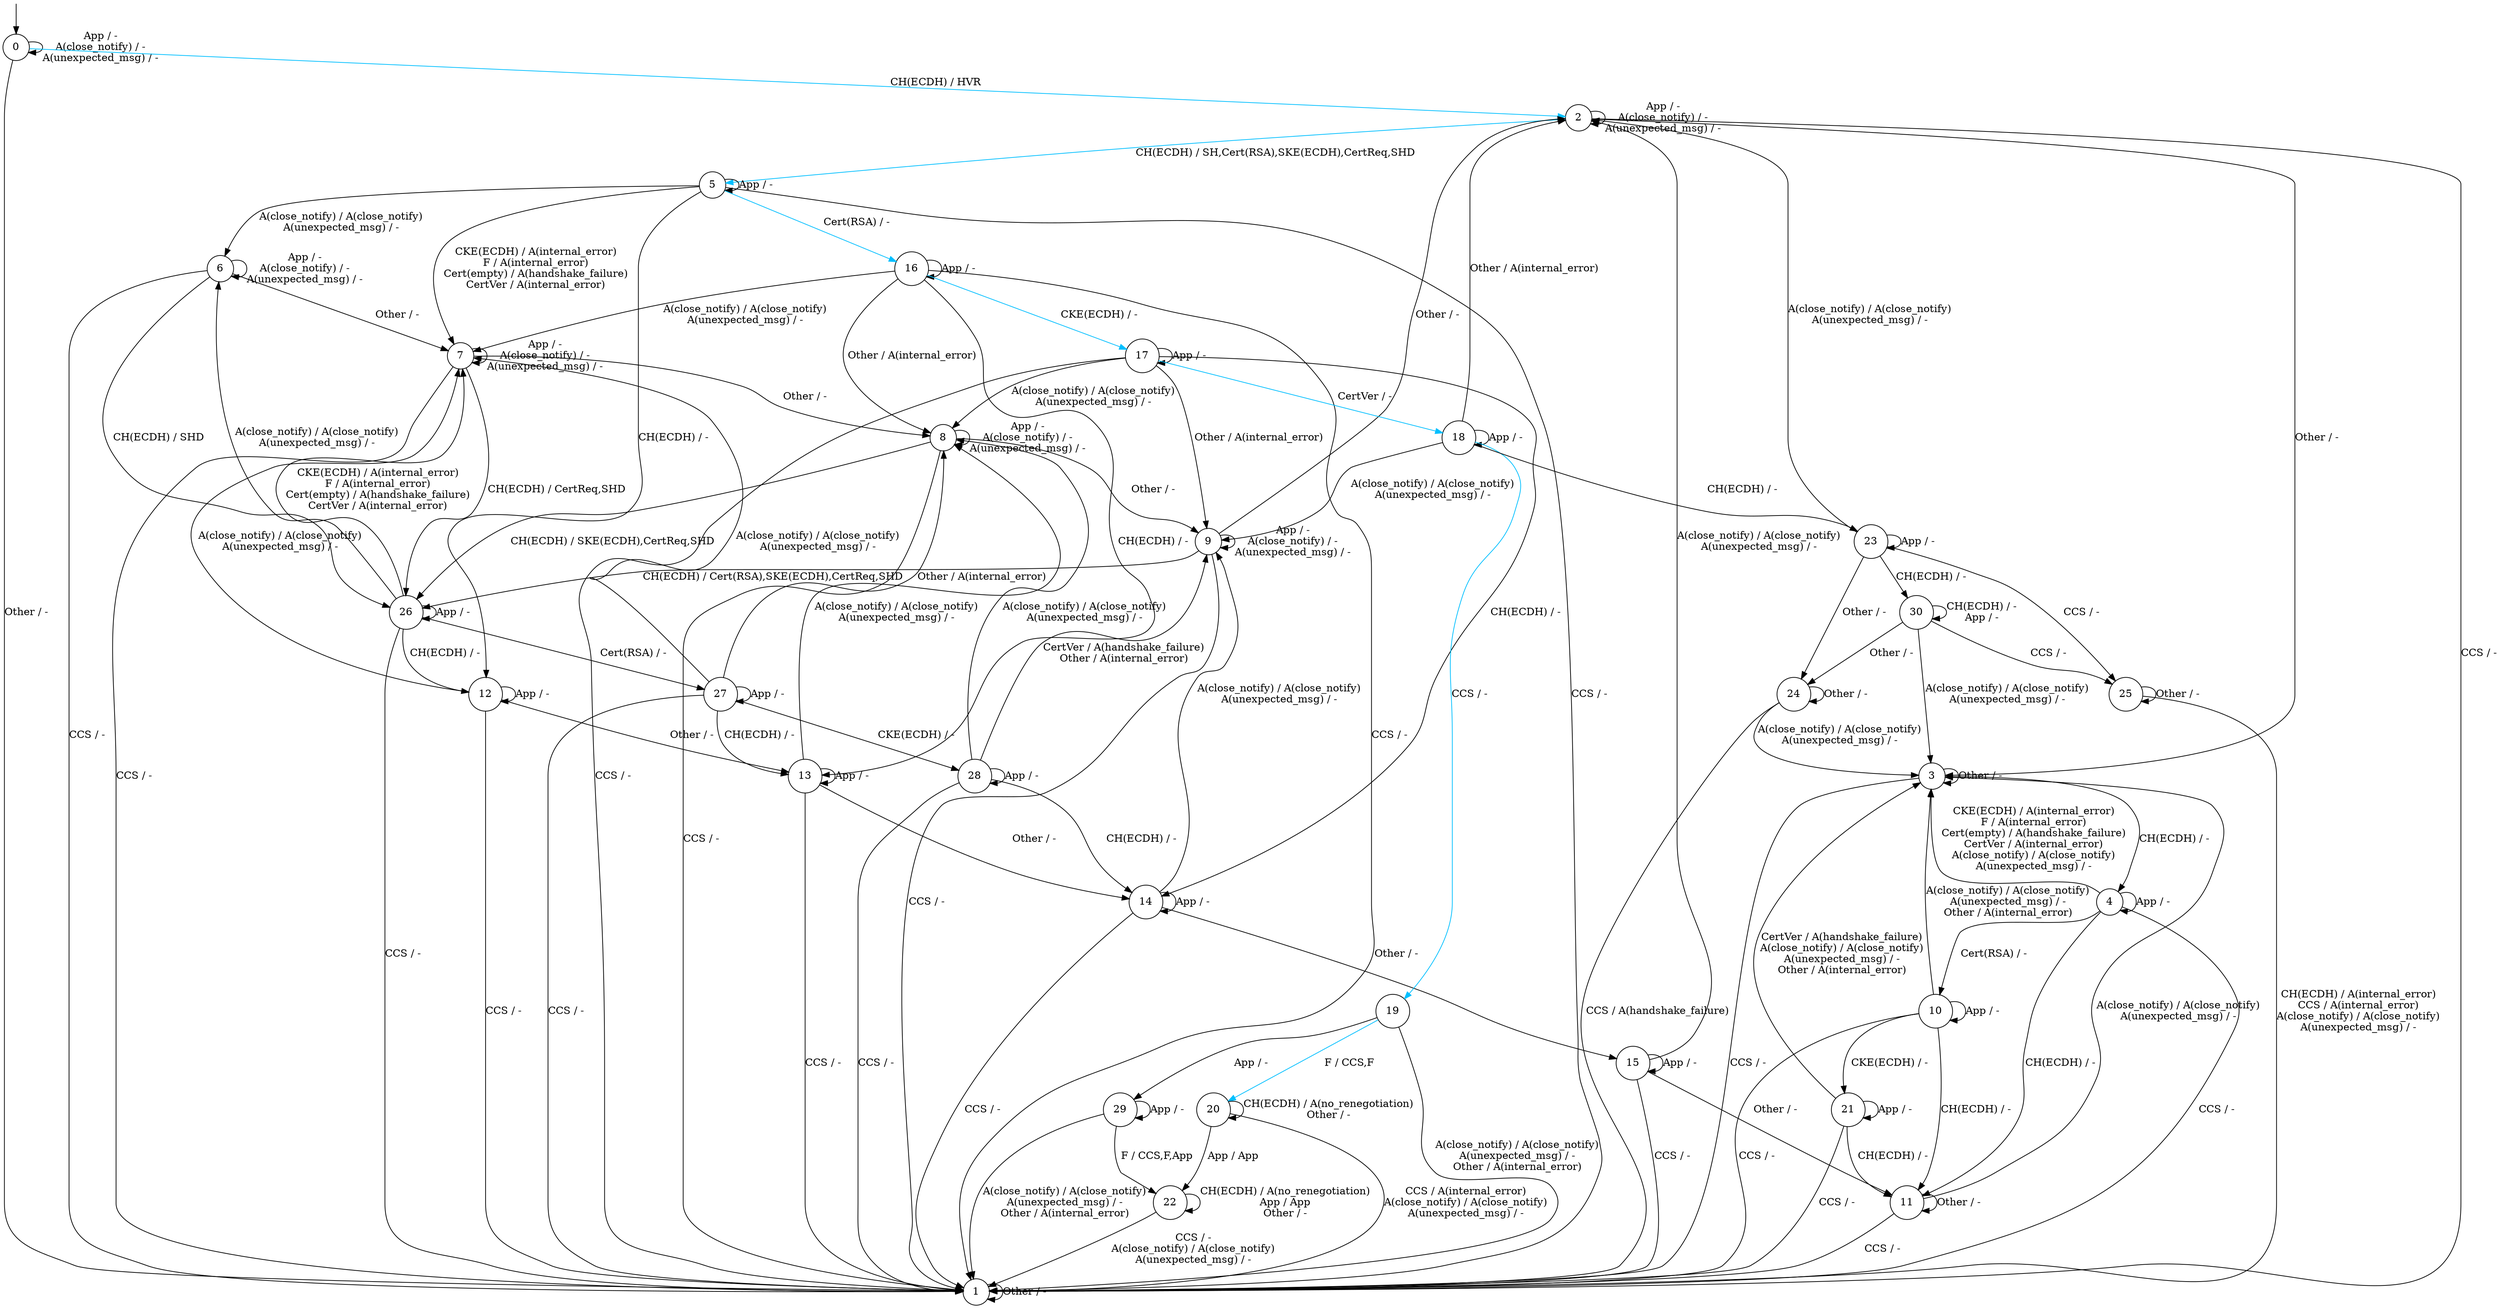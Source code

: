 digraph g {
s0 [label="0", shape="circle"];
s1 [label="1", shape="circle"];
s2 [label="2", shape="circle"];
s3 [label="3", shape="circle"];
s4 [label="4", shape="circle"];
s5 [label="5", shape="circle"];
s6 [label="6", shape="circle"];
s7 [label="7", shape="circle"];
s8 [label="8", shape="circle"];
s9 [label="9", shape="circle"];
s10 [label="10", shape="circle"];
s11 [label="11", shape="circle"];
s12 [label="12", shape="circle"];
s13 [label="13", shape="circle"];
s14 [label="14", shape="circle"];
s15 [label="15", shape="circle"];
s16 [label="16", shape="circle"];
s17 [label="17", shape="circle"];
s18 [label="18", shape="circle"];
s19 [label="19", shape="circle"];
s20 [label="20", shape="circle"];
s21 [label="21", shape="circle"];
s22 [label="22", shape="circle"];
s23 [label="23", shape="circle"];
s24 [label="24", shape="circle"];
s25 [label="25", shape="circle"];
s26 [label="26", shape="circle"];
s27 [label="27", shape="circle"];
s28 [label="28", shape="circle"];
s29 [label="29", shape="circle"];
s30 [label="30", shape="circle"];
s0 -> s2  [color="deepskyblue", label="CH(ECDH) / HVR"];
s0 -> s0  [label="App / -
A(close_notify) / -
A(unexpected_msg) / -"];
s0 -> s1  [label="Other / -"];
s1 -> s1  [label="Other / -"];
s2 -> s5  [color="deepskyblue", label="CH(ECDH) / SH,Cert(RSA),SKE(ECDH),CertReq,SHD"];
s2 -> s1  [label="CCS / -"];
s2 -> s2  [label="App / -
A(close_notify) / -
A(unexpected_msg) / -"];
s2 -> s3  [label="Other / -"];
s3 -> s4  [label="CH(ECDH) / -"];
s3 -> s1  [label="CCS / -"];
s3 -> s3  [label="Other / -"];
s4 -> s11  [label="CH(ECDH) / -"];
s4 -> s3  [label="CKE(ECDH) / A(internal_error)
F / A(internal_error)
Cert(empty) / A(handshake_failure)
CertVer / A(internal_error)
A(close_notify) / A(close_notify)
A(unexpected_msg) / -"];
s4 -> s1  [label="CCS / -"];
s4 -> s4  [label="App / -"];
s4 -> s10  [label="Cert(RSA) / -"];
s5 -> s12  [label="CH(ECDH) / -"];
s5 -> s7  [label="CKE(ECDH) / A(internal_error)
F / A(internal_error)
Cert(empty) / A(handshake_failure)
CertVer / A(internal_error)"];
s5 -> s1  [label="CCS / -"];
s5 -> s5  [label="App / -"];
s5 -> s16  [color="deepskyblue", label="Cert(RSA) / -"];
s5 -> s6  [label="A(close_notify) / A(close_notify)
A(unexpected_msg) / -"];
s6 -> s26  [label="CH(ECDH) / SHD"];
s6 -> s1  [label="CCS / -"];
s6 -> s6  [label="App / -
A(close_notify) / -
A(unexpected_msg) / -"];
s6 -> s7  [label="Other / -"];
s7 -> s26  [label="CH(ECDH) / CertReq,SHD"];
s7 -> s1  [label="CCS / -"];
s7 -> s7  [label="App / -
A(close_notify) / -
A(unexpected_msg) / -"];
s7 -> s8  [label="Other / -"];
s8 -> s26  [label="CH(ECDH) / SKE(ECDH),CertReq,SHD"];
s8 -> s1  [label="CCS / -"];
s8 -> s8  [label="App / -
A(close_notify) / -
A(unexpected_msg) / -"];
s8 -> s9  [label="Other / -"];
s9 -> s26  [label="CH(ECDH) / Cert(RSA),SKE(ECDH),CertReq,SHD"];
s9 -> s1  [label="CCS / -"];
s9 -> s9  [label="App / -
A(close_notify) / -
A(unexpected_msg) / -"];
s9 -> s2  [label="Other / -"];
s10 -> s11  [label="CH(ECDH) / -"];
s10 -> s21  [label="CKE(ECDH) / -"];
s10 -> s1  [label="CCS / -"];
s10 -> s10  [label="App / -"];
s10 -> s3  [label="A(close_notify) / A(close_notify)
A(unexpected_msg) / -
Other / A(internal_error)"];
s11 -> s1  [label="CCS / -"];
s11 -> s3  [label="A(close_notify) / A(close_notify)
A(unexpected_msg) / -"];
s11 -> s11  [label="Other / -"];
s12 -> s1  [label="CCS / -"];
s12 -> s12  [label="App / -"];
s12 -> s7  [label="A(close_notify) / A(close_notify)
A(unexpected_msg) / -"];
s12 -> s13  [label="Other / -"];
s13 -> s1  [label="CCS / -"];
s13 -> s13  [label="App / -"];
s13 -> s8  [label="A(close_notify) / A(close_notify)
A(unexpected_msg) / -"];
s13 -> s14  [label="Other / -"];
s14 -> s1  [label="CCS / -"];
s14 -> s14  [label="App / -"];
s14 -> s9  [label="A(close_notify) / A(close_notify)
A(unexpected_msg) / -"];
s14 -> s15  [label="Other / -"];
s15 -> s1  [label="CCS / -"];
s15 -> s15  [label="App / -"];
s15 -> s2  [label="A(close_notify) / A(close_notify)
A(unexpected_msg) / -"];
s15 -> s11  [label="Other / -"];
s16 -> s13  [label="CH(ECDH) / -"];
s16 -> s17  [color="deepskyblue", label="CKE(ECDH) / -"];
s16 -> s1  [label="CCS / -"];
s16 -> s16  [label="App / -"];
s16 -> s7  [label="A(close_notify) / A(close_notify)
A(unexpected_msg) / -"];
s16 -> s8  [label="Other / A(internal_error)"];
s17 -> s14  [label="CH(ECDH) / -"];
s17 -> s1  [label="CCS / -"];
s17 -> s17  [label="App / -"];
s17 -> s18  [color="deepskyblue", label="CertVer / -"];
s17 -> s8  [label="A(close_notify) / A(close_notify)
A(unexpected_msg) / -"];
s17 -> s9  [label="Other / A(internal_error)"];
s18 -> s23  [label="CH(ECDH) / -"];
s18 -> s19  [color="deepskyblue", label="CCS / -"];
s18 -> s18  [label="App / -"];
s18 -> s9  [label="A(close_notify) / A(close_notify)
A(unexpected_msg) / -"];
s18 -> s2  [label="Other / A(internal_error)"];
s19 -> s20  [color="deepskyblue", label="F / CCS,F"];
s19 -> s29  [label="App / -"];
s19 -> s1  [label="A(close_notify) / A(close_notify)
A(unexpected_msg) / -
Other / A(internal_error)"];
s20 -> s20  [label="CH(ECDH) / A(no_renegotiation)
Other / -"];
s20 -> s1  [label="CCS / A(internal_error)
A(close_notify) / A(close_notify)
A(unexpected_msg) / -"];
s20 -> s22  [label="App / App"];
s21 -> s11  [label="CH(ECDH) / -"];
s21 -> s1  [label="CCS / -"];
s21 -> s21  [label="App / -"];
s21 -> s3  [label="CertVer / A(handshake_failure)
A(close_notify) / A(close_notify)
A(unexpected_msg) / -
Other / A(internal_error)"];
s22 -> s22  [label="CH(ECDH) / A(no_renegotiation)
App / App
Other / -"];
s22 -> s1  [label="CCS / -
A(close_notify) / A(close_notify)
A(unexpected_msg) / -"];
s23 -> s30  [label="CH(ECDH) / -"];
s23 -> s25  [label="CCS / -"];
s23 -> s23  [label="App / -"];
s23 -> s2  [label="A(close_notify) / A(close_notify)
A(unexpected_msg) / -"];
s23 -> s24  [label="Other / -"];
s24 -> s1  [label="CCS / A(handshake_failure)"];
s24 -> s3  [label="A(close_notify) / A(close_notify)
A(unexpected_msg) / -"];
s24 -> s24  [label="Other / -"];
s25 -> s1  [label="CH(ECDH) / A(internal_error)
CCS / A(internal_error)
A(close_notify) / A(close_notify)
A(unexpected_msg) / -"];
s25 -> s25  [label="Other / -"];
s26 -> s12  [label="CH(ECDH) / -"];
s26 -> s7  [label="CKE(ECDH) / A(internal_error)
F / A(internal_error)
Cert(empty) / A(handshake_failure)
CertVer / A(internal_error)"];
s26 -> s1  [label="CCS / -"];
s26 -> s26  [label="App / -"];
s26 -> s27  [label="Cert(RSA) / -"];
s26 -> s6  [label="A(close_notify) / A(close_notify)
A(unexpected_msg) / -"];
s27 -> s13  [label="CH(ECDH) / -"];
s27 -> s28  [label="CKE(ECDH) / -"];
s27 -> s1  [label="CCS / -"];
s27 -> s27  [label="App / -"];
s27 -> s7  [label="A(close_notify) / A(close_notify)
A(unexpected_msg) / -"];
s27 -> s8  [label="Other / A(internal_error)"];
s28 -> s14  [label="CH(ECDH) / -"];
s28 -> s1  [label="CCS / -"];
s28 -> s28  [label="App / -"];
s28 -> s9  [label="CertVer / A(handshake_failure)
Other / A(internal_error)"];
s28 -> s8  [label="A(close_notify) / A(close_notify)
A(unexpected_msg) / -"];
s29 -> s22  [label="F / CCS,F,App"];
s29 -> s29  [label="App / -"];
s29 -> s1  [label="A(close_notify) / A(close_notify)
A(unexpected_msg) / -
Other / A(internal_error)"];
s30 -> s30  [label="CH(ECDH) / -
App / -"];
s30 -> s25  [label="CCS / -"];
s30 -> s3  [label="A(close_notify) / A(close_notify)
A(unexpected_msg) / -"];
s30 -> s24  [label="Other / -"];
__start0 [height="0", label="", shape="none", width="0"];
__start0 -> s0;
}
